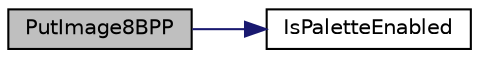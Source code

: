 digraph "PutImage8BPP"
{
  edge [fontname="Helvetica",fontsize="10",labelfontname="Helvetica",labelfontsize="10"];
  node [fontname="Helvetica",fontsize="10",shape=record];
  rankdir="LR";
  Node1 [label="PutImage8BPP",height=0.2,width=0.4,color="black", fillcolor="grey75", style="filled", fontcolor="black"];
  Node1 -> Node2 [color="midnightblue",fontsize="10",style="solid"];
  Node2 [label="IsPaletteEnabled",height=0.2,width=0.4,color="black", fillcolor="white", style="filled",URL="$mchp_gfx_drv_8c.html#a9c8f2ffee9f5da7b256c9d504b9524f3"];
}
